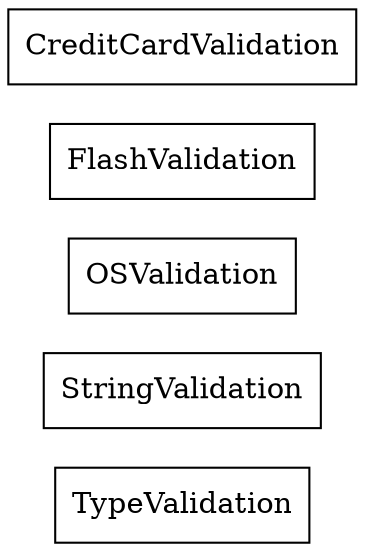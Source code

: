 strict digraph class_diagram {
  rankdir=LR;
  TypeTypeValidation[
    label="TypeValidation",
    URL="TypeValidation.html",
    tooltip="com.sekati.validate.TypeValidation",
    shape="record"
  ];
  TypeStringValidation[
    label="StringValidation",
    URL="StringValidation.html",
    tooltip="com.sekati.validate.StringValidation",
    shape="record"
  ];
  TypeOSValidation[
    label="OSValidation",
    URL="OSValidation.html",
    tooltip="com.sekati.validate.OSValidation",
    shape="record"
  ];
  TypeFlashValidation[
    label="FlashValidation",
    URL="FlashValidation.html",
    tooltip="com.sekati.validate.FlashValidation",
    shape="record"
  ];
  TypeCreditCardValidation[
    label="CreditCardValidation",
    URL="CreditCardValidation.html",
    tooltip="com.sekati.validate.CreditCardValidation",
    shape="record"
  ];
}
